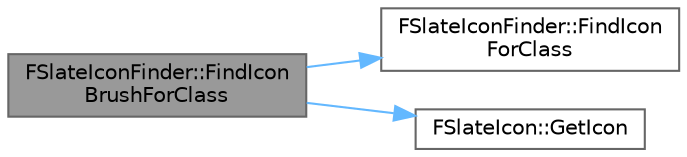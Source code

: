 digraph "FSlateIconFinder::FindIconBrushForClass"
{
 // INTERACTIVE_SVG=YES
 // LATEX_PDF_SIZE
  bgcolor="transparent";
  edge [fontname=Helvetica,fontsize=10,labelfontname=Helvetica,labelfontsize=10];
  node [fontname=Helvetica,fontsize=10,shape=box,height=0.2,width=0.4];
  rankdir="LR";
  Node1 [id="Node000001",label="FSlateIconFinder::FindIcon\lBrushForClass",height=0.2,width=0.4,color="gray40", fillcolor="grey60", style="filled", fontcolor="black",tooltip="Find a slate brush to use for the supplied struct's icon."];
  Node1 -> Node2 [id="edge1_Node000001_Node000002",color="steelblue1",style="solid",tooltip=" "];
  Node2 [id="Node000002",label="FSlateIconFinder::FindIcon\lForClass",height=0.2,width=0.4,color="grey40", fillcolor="white", style="filled",URL="$d6/d73/classFSlateIconFinder.html#a3f546bae06542bcc7bea9a38cafe2962",tooltip="Find the icon to use for the supplied struct."];
  Node1 -> Node3 [id="edge2_Node000001_Node000003",color="steelblue1",style="solid",tooltip=" "];
  Node3 [id="Node000003",label="FSlateIcon::GetIcon",height=0.2,width=0.4,color="grey40", fillcolor="white", style="filled",URL="$d0/de7/structFSlateIcon.html#acb8f53ab1f7c3738640450be9d1f3daf",tooltip="Gets the resolved icon."];
}
